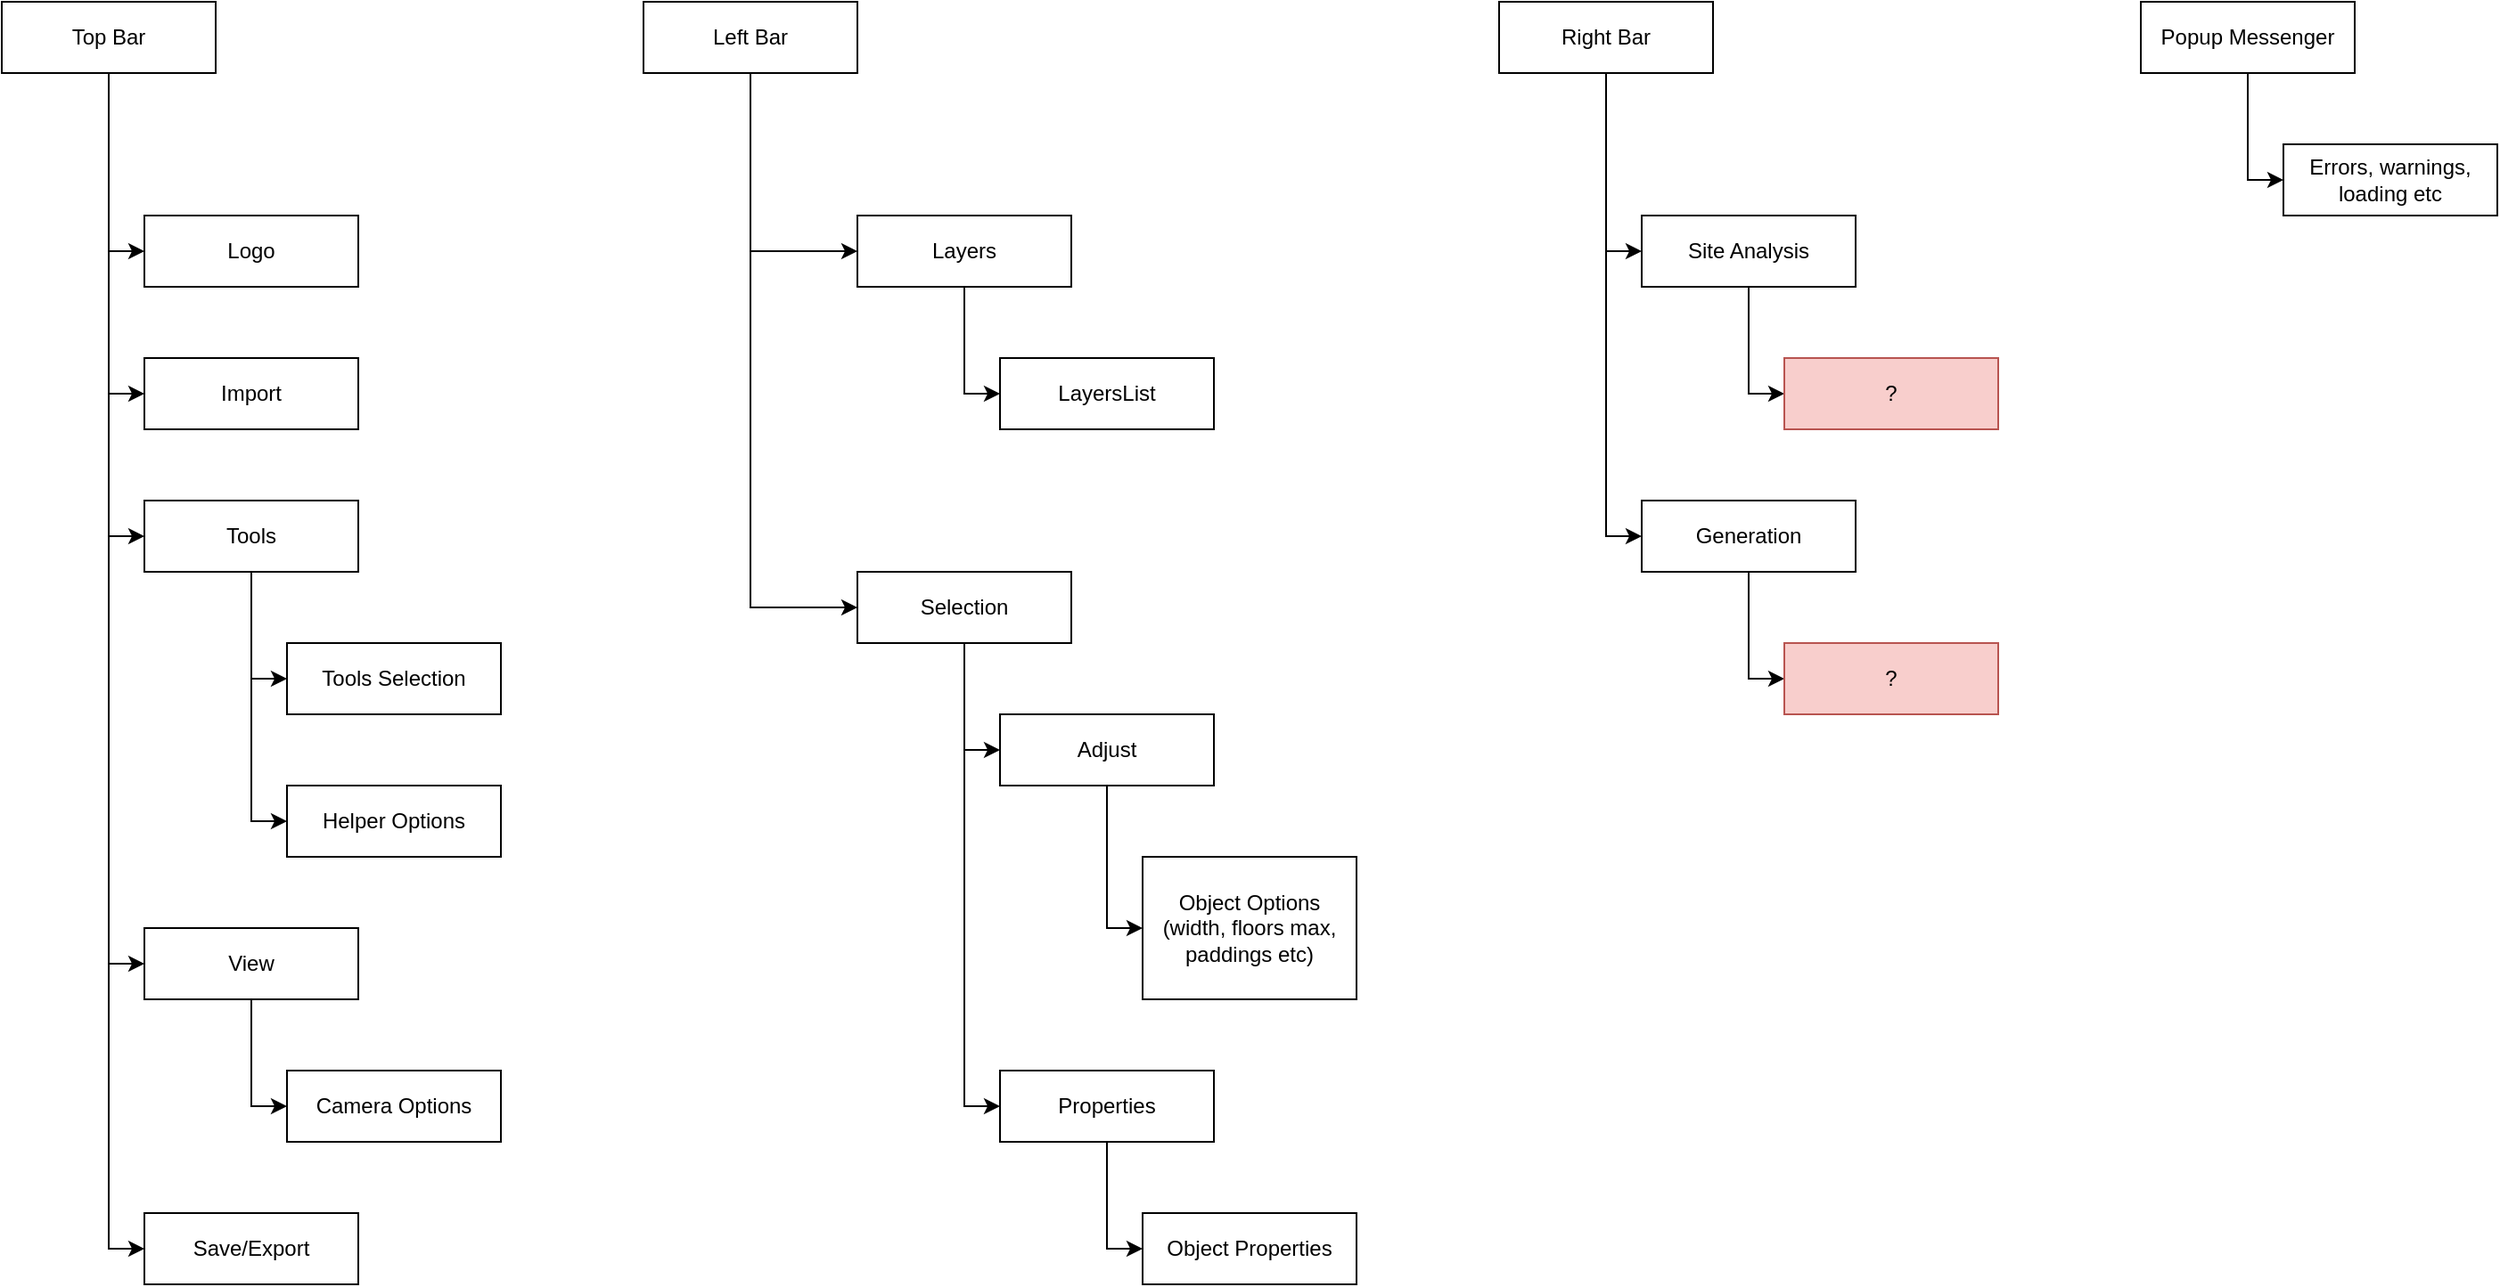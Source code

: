 <mxfile version="20.4.2" type="device" pages="2"><diagram id="ll0gOhSm35jRUvz5AaYs" name="scheme-ui"><mxGraphModel dx="2069" dy="1191" grid="1" gridSize="10" guides="1" tooltips="1" connect="1" arrows="1" fold="1" page="1" pageScale="1" pageWidth="1654" pageHeight="1169" math="0" shadow="0"><root><mxCell id="0"/><mxCell id="1" parent="0"/><mxCell id="sVjVkNw-0rvmS5mCEXi9-14" style="edgeStyle=orthogonalEdgeStyle;rounded=0;orthogonalLoop=1;jettySize=auto;html=1;entryX=0;entryY=0.5;entryDx=0;entryDy=0;" edge="1" parent="1" source="sVjVkNw-0rvmS5mCEXi9-1" target="sVjVkNw-0rvmS5mCEXi9-13"><mxGeometry relative="1" as="geometry"/></mxCell><mxCell id="sVjVkNw-0rvmS5mCEXi9-16" style="edgeStyle=orthogonalEdgeStyle;rounded=0;orthogonalLoop=1;jettySize=auto;html=1;entryX=0;entryY=0.5;entryDx=0;entryDy=0;" edge="1" parent="1" source="sVjVkNw-0rvmS5mCEXi9-1" target="sVjVkNw-0rvmS5mCEXi9-15"><mxGeometry relative="1" as="geometry"/></mxCell><mxCell id="sVjVkNw-0rvmS5mCEXi9-18" style="edgeStyle=orthogonalEdgeStyle;rounded=0;orthogonalLoop=1;jettySize=auto;html=1;entryX=0;entryY=0.5;entryDx=0;entryDy=0;" edge="1" parent="1" source="sVjVkNw-0rvmS5mCEXi9-1" target="sVjVkNw-0rvmS5mCEXi9-17"><mxGeometry relative="1" as="geometry"/></mxCell><mxCell id="sVjVkNw-0rvmS5mCEXi9-20" style="edgeStyle=orthogonalEdgeStyle;rounded=0;orthogonalLoop=1;jettySize=auto;html=1;entryX=0;entryY=0.5;entryDx=0;entryDy=0;" edge="1" parent="1" source="sVjVkNw-0rvmS5mCEXi9-1" target="sVjVkNw-0rvmS5mCEXi9-19"><mxGeometry relative="1" as="geometry"/></mxCell><mxCell id="sVjVkNw-0rvmS5mCEXi9-22" style="edgeStyle=orthogonalEdgeStyle;rounded=0;orthogonalLoop=1;jettySize=auto;html=1;entryX=0;entryY=0.5;entryDx=0;entryDy=0;" edge="1" parent="1" source="sVjVkNw-0rvmS5mCEXi9-1" target="sVjVkNw-0rvmS5mCEXi9-21"><mxGeometry relative="1" as="geometry"/></mxCell><mxCell id="sVjVkNw-0rvmS5mCEXi9-1" value="Top Bar" style="rounded=0;whiteSpace=wrap;html=1;" vertex="1" parent="1"><mxGeometry x="200" y="160" width="120" height="40" as="geometry"/></mxCell><mxCell id="sVjVkNw-0rvmS5mCEXi9-6" style="edgeStyle=orthogonalEdgeStyle;rounded=0;orthogonalLoop=1;jettySize=auto;html=1;entryX=0;entryY=0.5;entryDx=0;entryDy=0;" edge="1" parent="1" source="sVjVkNw-0rvmS5mCEXi9-2" target="sVjVkNw-0rvmS5mCEXi9-5"><mxGeometry relative="1" as="geometry"/></mxCell><mxCell id="sVjVkNw-0rvmS5mCEXi9-8" style="edgeStyle=orthogonalEdgeStyle;rounded=0;orthogonalLoop=1;jettySize=auto;html=1;entryX=0;entryY=0.5;entryDx=0;entryDy=0;" edge="1" parent="1" source="sVjVkNw-0rvmS5mCEXi9-2" target="sVjVkNw-0rvmS5mCEXi9-7"><mxGeometry relative="1" as="geometry"/></mxCell><mxCell id="sVjVkNw-0rvmS5mCEXi9-2" value="Left Bar" style="rounded=0;whiteSpace=wrap;html=1;" vertex="1" parent="1"><mxGeometry x="560" y="160" width="120" height="40" as="geometry"/></mxCell><mxCell id="sVjVkNw-0rvmS5mCEXi9-33" style="edgeStyle=orthogonalEdgeStyle;rounded=0;orthogonalLoop=1;jettySize=auto;html=1;entryX=0;entryY=0.5;entryDx=0;entryDy=0;" edge="1" parent="1" source="sVjVkNw-0rvmS5mCEXi9-3" target="sVjVkNw-0rvmS5mCEXi9-32"><mxGeometry relative="1" as="geometry"/></mxCell><mxCell id="sVjVkNw-0rvmS5mCEXi9-3" value="Site Analysis" style="rounded=0;whiteSpace=wrap;html=1;" vertex="1" parent="1"><mxGeometry x="1120" y="280" width="120" height="40" as="geometry"/></mxCell><mxCell id="sVjVkNw-0rvmS5mCEXi9-24" style="edgeStyle=orthogonalEdgeStyle;rounded=0;orthogonalLoop=1;jettySize=auto;html=1;entryX=0;entryY=0.5;entryDx=0;entryDy=0;" edge="1" parent="1" source="sVjVkNw-0rvmS5mCEXi9-4" target="sVjVkNw-0rvmS5mCEXi9-3"><mxGeometry relative="1" as="geometry"/></mxCell><mxCell id="sVjVkNw-0rvmS5mCEXi9-25" style="edgeStyle=orthogonalEdgeStyle;rounded=0;orthogonalLoop=1;jettySize=auto;html=1;entryX=0;entryY=0.5;entryDx=0;entryDy=0;" edge="1" parent="1" source="sVjVkNw-0rvmS5mCEXi9-4" target="sVjVkNw-0rvmS5mCEXi9-23"><mxGeometry relative="1" as="geometry"/></mxCell><mxCell id="sVjVkNw-0rvmS5mCEXi9-4" value="Right Bar" style="rounded=0;whiteSpace=wrap;html=1;" vertex="1" parent="1"><mxGeometry x="1040" y="160" width="120" height="40" as="geometry"/></mxCell><mxCell id="sVjVkNw-0rvmS5mCEXi9-27" style="edgeStyle=orthogonalEdgeStyle;rounded=0;orthogonalLoop=1;jettySize=auto;html=1;entryX=0;entryY=0.5;entryDx=0;entryDy=0;" edge="1" parent="1" source="sVjVkNw-0rvmS5mCEXi9-5" target="sVjVkNw-0rvmS5mCEXi9-26"><mxGeometry relative="1" as="geometry"/></mxCell><mxCell id="sVjVkNw-0rvmS5mCEXi9-5" value="Layers" style="rounded=0;whiteSpace=wrap;html=1;" vertex="1" parent="1"><mxGeometry x="680" y="280" width="120" height="40" as="geometry"/></mxCell><mxCell id="sVjVkNw-0rvmS5mCEXi9-11" style="edgeStyle=orthogonalEdgeStyle;rounded=0;orthogonalLoop=1;jettySize=auto;html=1;entryX=0;entryY=0.5;entryDx=0;entryDy=0;" edge="1" parent="1" source="sVjVkNw-0rvmS5mCEXi9-7" target="sVjVkNw-0rvmS5mCEXi9-9"><mxGeometry relative="1" as="geometry"/></mxCell><mxCell id="sVjVkNw-0rvmS5mCEXi9-12" style="edgeStyle=orthogonalEdgeStyle;rounded=0;orthogonalLoop=1;jettySize=auto;html=1;entryX=0;entryY=0.5;entryDx=0;entryDy=0;" edge="1" parent="1" source="sVjVkNw-0rvmS5mCEXi9-7" target="sVjVkNw-0rvmS5mCEXi9-10"><mxGeometry relative="1" as="geometry"/></mxCell><mxCell id="sVjVkNw-0rvmS5mCEXi9-7" value="Selection" style="rounded=0;whiteSpace=wrap;html=1;" vertex="1" parent="1"><mxGeometry x="680" y="480" width="120" height="40" as="geometry"/></mxCell><mxCell id="sVjVkNw-0rvmS5mCEXi9-29" style="edgeStyle=orthogonalEdgeStyle;rounded=0;orthogonalLoop=1;jettySize=auto;html=1;entryX=0;entryY=0.5;entryDx=0;entryDy=0;" edge="1" parent="1" source="sVjVkNw-0rvmS5mCEXi9-9" target="sVjVkNw-0rvmS5mCEXi9-28"><mxGeometry relative="1" as="geometry"/></mxCell><mxCell id="sVjVkNw-0rvmS5mCEXi9-9" value="Adjust" style="rounded=0;whiteSpace=wrap;html=1;" vertex="1" parent="1"><mxGeometry x="760" y="560" width="120" height="40" as="geometry"/></mxCell><mxCell id="sVjVkNw-0rvmS5mCEXi9-31" style="edgeStyle=orthogonalEdgeStyle;rounded=0;orthogonalLoop=1;jettySize=auto;html=1;entryX=0;entryY=0.5;entryDx=0;entryDy=0;" edge="1" parent="1" source="sVjVkNw-0rvmS5mCEXi9-10" target="sVjVkNw-0rvmS5mCEXi9-30"><mxGeometry relative="1" as="geometry"/></mxCell><mxCell id="sVjVkNw-0rvmS5mCEXi9-10" value="Properties" style="rounded=0;whiteSpace=wrap;html=1;" vertex="1" parent="1"><mxGeometry x="760" y="760" width="120" height="40" as="geometry"/></mxCell><mxCell id="sVjVkNw-0rvmS5mCEXi9-13" value="Logo" style="rounded=0;whiteSpace=wrap;html=1;" vertex="1" parent="1"><mxGeometry x="280" y="280" width="120" height="40" as="geometry"/></mxCell><mxCell id="sVjVkNw-0rvmS5mCEXi9-15" value="Import" style="rounded=0;whiteSpace=wrap;html=1;" vertex="1" parent="1"><mxGeometry x="280" y="360" width="120" height="40" as="geometry"/></mxCell><mxCell id="sVjVkNw-0rvmS5mCEXi9-38" style="edgeStyle=orthogonalEdgeStyle;rounded=0;orthogonalLoop=1;jettySize=auto;html=1;entryX=0;entryY=0.5;entryDx=0;entryDy=0;" edge="1" parent="1" source="sVjVkNw-0rvmS5mCEXi9-17" target="sVjVkNw-0rvmS5mCEXi9-36"><mxGeometry relative="1" as="geometry"/></mxCell><mxCell id="sVjVkNw-0rvmS5mCEXi9-39" style="edgeStyle=orthogonalEdgeStyle;rounded=0;orthogonalLoop=1;jettySize=auto;html=1;entryX=0;entryY=0.5;entryDx=0;entryDy=0;" edge="1" parent="1" source="sVjVkNw-0rvmS5mCEXi9-17" target="sVjVkNw-0rvmS5mCEXi9-37"><mxGeometry relative="1" as="geometry"/></mxCell><mxCell id="sVjVkNw-0rvmS5mCEXi9-17" value="Tools" style="rounded=0;whiteSpace=wrap;html=1;" vertex="1" parent="1"><mxGeometry x="280" y="440" width="120" height="40" as="geometry"/></mxCell><mxCell id="sVjVkNw-0rvmS5mCEXi9-41" style="edgeStyle=orthogonalEdgeStyle;rounded=0;orthogonalLoop=1;jettySize=auto;html=1;entryX=0;entryY=0.5;entryDx=0;entryDy=0;" edge="1" parent="1" source="sVjVkNw-0rvmS5mCEXi9-19" target="sVjVkNw-0rvmS5mCEXi9-40"><mxGeometry relative="1" as="geometry"/></mxCell><mxCell id="sVjVkNw-0rvmS5mCEXi9-19" value="View" style="rounded=0;whiteSpace=wrap;html=1;" vertex="1" parent="1"><mxGeometry x="280" y="680" width="120" height="40" as="geometry"/></mxCell><mxCell id="sVjVkNw-0rvmS5mCEXi9-21" value="Save/Export" style="rounded=0;whiteSpace=wrap;html=1;" vertex="1" parent="1"><mxGeometry x="280" y="840" width="120" height="40" as="geometry"/></mxCell><mxCell id="sVjVkNw-0rvmS5mCEXi9-35" style="edgeStyle=orthogonalEdgeStyle;rounded=0;orthogonalLoop=1;jettySize=auto;html=1;entryX=0;entryY=0.5;entryDx=0;entryDy=0;" edge="1" parent="1" source="sVjVkNw-0rvmS5mCEXi9-23" target="sVjVkNw-0rvmS5mCEXi9-34"><mxGeometry relative="1" as="geometry"/></mxCell><mxCell id="sVjVkNw-0rvmS5mCEXi9-23" value="Generation" style="rounded=0;whiteSpace=wrap;html=1;" vertex="1" parent="1"><mxGeometry x="1120" y="440" width="120" height="40" as="geometry"/></mxCell><mxCell id="sVjVkNw-0rvmS5mCEXi9-26" value="LayersList" style="rounded=0;whiteSpace=wrap;html=1;" vertex="1" parent="1"><mxGeometry x="760" y="360" width="120" height="40" as="geometry"/></mxCell><mxCell id="sVjVkNw-0rvmS5mCEXi9-28" value="Object Options (width, floors max, paddings etc)" style="rounded=0;whiteSpace=wrap;html=1;" vertex="1" parent="1"><mxGeometry x="840" y="640" width="120" height="80" as="geometry"/></mxCell><mxCell id="sVjVkNw-0rvmS5mCEXi9-30" value="Object Properties" style="rounded=0;whiteSpace=wrap;html=1;" vertex="1" parent="1"><mxGeometry x="840" y="840" width="120" height="40" as="geometry"/></mxCell><mxCell id="sVjVkNw-0rvmS5mCEXi9-32" value="?" style="rounded=0;whiteSpace=wrap;html=1;fillColor=#f8cecc;strokeColor=#b85450;" vertex="1" parent="1"><mxGeometry x="1200" y="360" width="120" height="40" as="geometry"/></mxCell><mxCell id="sVjVkNw-0rvmS5mCEXi9-34" value="?" style="rounded=0;whiteSpace=wrap;html=1;fillColor=#f8cecc;strokeColor=#b85450;" vertex="1" parent="1"><mxGeometry x="1200" y="520" width="120" height="40" as="geometry"/></mxCell><mxCell id="sVjVkNw-0rvmS5mCEXi9-36" value="Tools Selection" style="rounded=0;whiteSpace=wrap;html=1;" vertex="1" parent="1"><mxGeometry x="360" y="520" width="120" height="40" as="geometry"/></mxCell><mxCell id="sVjVkNw-0rvmS5mCEXi9-37" value="Helper Options" style="rounded=0;whiteSpace=wrap;html=1;" vertex="1" parent="1"><mxGeometry x="360" y="600" width="120" height="40" as="geometry"/></mxCell><mxCell id="sVjVkNw-0rvmS5mCEXi9-40" value="Camera Options" style="rounded=0;whiteSpace=wrap;html=1;" vertex="1" parent="1"><mxGeometry x="360" y="760" width="120" height="40" as="geometry"/></mxCell><mxCell id="sVjVkNw-0rvmS5mCEXi9-44" style="edgeStyle=orthogonalEdgeStyle;rounded=0;orthogonalLoop=1;jettySize=auto;html=1;entryX=0;entryY=0.5;entryDx=0;entryDy=0;" edge="1" parent="1" source="sVjVkNw-0rvmS5mCEXi9-42" target="sVjVkNw-0rvmS5mCEXi9-43"><mxGeometry relative="1" as="geometry"/></mxCell><mxCell id="sVjVkNw-0rvmS5mCEXi9-42" value="Popup Messenger" style="rounded=0;whiteSpace=wrap;html=1;" vertex="1" parent="1"><mxGeometry x="1400" y="160" width="120" height="40" as="geometry"/></mxCell><mxCell id="sVjVkNw-0rvmS5mCEXi9-43" value="Errors, warnings, loading etc" style="rounded=0;whiteSpace=wrap;html=1;" vertex="1" parent="1"><mxGeometry x="1480" y="240" width="120" height="40" as="geometry"/></mxCell></root></mxGraphModel></diagram><diagram id="qizLbYKPYcgwkL2rKFfk" name="scene-elements"><mxGraphModel dx="1345" dy="774" grid="1" gridSize="10" guides="1" tooltips="1" connect="1" arrows="1" fold="1" page="1" pageScale="1" pageWidth="2336" pageHeight="1654" math="0" shadow="0"><root><mxCell id="0"/><mxCell id="1" parent="0"/><mxCell id="fA8cxEfoLQ3V-E3euEUH-15" style="edgeStyle=orthogonalEdgeStyle;rounded=0;orthogonalLoop=1;jettySize=auto;html=1;entryX=0;entryY=0.5;entryDx=0;entryDy=0;" edge="1" parent="1" source="fA8cxEfoLQ3V-E3euEUH-1" target="fA8cxEfoLQ3V-E3euEUH-6"><mxGeometry relative="1" as="geometry"/></mxCell><mxCell id="fA8cxEfoLQ3V-E3euEUH-16" style="edgeStyle=orthogonalEdgeStyle;rounded=0;orthogonalLoop=1;jettySize=auto;html=1;entryX=0;entryY=0.5;entryDx=0;entryDy=0;" edge="1" parent="1" source="fA8cxEfoLQ3V-E3euEUH-1" target="fA8cxEfoLQ3V-E3euEUH-7"><mxGeometry relative="1" as="geometry"/></mxCell><mxCell id="fA8cxEfoLQ3V-E3euEUH-1" value="Borders" style="rounded=0;whiteSpace=wrap;html=1;" vertex="1" parent="1"><mxGeometry x="520" y="160" width="120" height="40" as="geometry"/></mxCell><mxCell id="fA8cxEfoLQ3V-E3euEUH-12" style="edgeStyle=orthogonalEdgeStyle;rounded=0;orthogonalLoop=1;jettySize=auto;html=1;entryX=0;entryY=0.5;entryDx=0;entryDy=0;" edge="1" parent="1" source="fA8cxEfoLQ3V-E3euEUH-2" target="fA8cxEfoLQ3V-E3euEUH-8"><mxGeometry relative="1" as="geometry"/></mxCell><mxCell id="fA8cxEfoLQ3V-E3euEUH-13" style="edgeStyle=orthogonalEdgeStyle;rounded=0;orthogonalLoop=1;jettySize=auto;html=1;entryX=0;entryY=0.5;entryDx=0;entryDy=0;" edge="1" parent="1" source="fA8cxEfoLQ3V-E3euEUH-2" target="fA8cxEfoLQ3V-E3euEUH-10"><mxGeometry relative="1" as="geometry"/></mxCell><mxCell id="fA8cxEfoLQ3V-E3euEUH-14" style="edgeStyle=orthogonalEdgeStyle;rounded=0;orthogonalLoop=1;jettySize=auto;html=1;entryX=0;entryY=0.5;entryDx=0;entryDy=0;" edge="1" parent="1" source="fA8cxEfoLQ3V-E3euEUH-2" target="fA8cxEfoLQ3V-E3euEUH-11"><mxGeometry relative="1" as="geometry"/></mxCell><mxCell id="fA8cxEfoLQ3V-E3euEUH-2" value="Streets" style="rounded=0;whiteSpace=wrap;html=1;" vertex="1" parent="1"><mxGeometry x="520" y="440" width="120" height="40" as="geometry"/></mxCell><mxCell id="fA8cxEfoLQ3V-E3euEUH-23" style="edgeStyle=orthogonalEdgeStyle;rounded=0;orthogonalLoop=1;jettySize=auto;html=1;entryX=0;entryY=0.5;entryDx=0;entryDy=0;" edge="1" parent="1" source="fA8cxEfoLQ3V-E3euEUH-3" target="fA8cxEfoLQ3V-E3euEUH-22"><mxGeometry relative="1" as="geometry"/></mxCell><mxCell id="fA8cxEfoLQ3V-E3euEUH-3" value="Blocks" style="rounded=0;whiteSpace=wrap;html=1;" vertex="1" parent="1"><mxGeometry x="520" y="800" width="120" height="40" as="geometry"/></mxCell><mxCell id="fA8cxEfoLQ3V-E3euEUH-25" style="edgeStyle=orthogonalEdgeStyle;rounded=0;orthogonalLoop=1;jettySize=auto;html=1;entryX=0;entryY=0.5;entryDx=0;entryDy=0;" edge="1" parent="1" source="fA8cxEfoLQ3V-E3euEUH-4" target="fA8cxEfoLQ3V-E3euEUH-24"><mxGeometry relative="1" as="geometry"/></mxCell><mxCell id="fA8cxEfoLQ3V-E3euEUH-27" style="edgeStyle=orthogonalEdgeStyle;rounded=0;orthogonalLoop=1;jettySize=auto;html=1;entryX=0;entryY=0.5;entryDx=0;entryDy=0;" edge="1" parent="1" source="fA8cxEfoLQ3V-E3euEUH-4" target="fA8cxEfoLQ3V-E3euEUH-26"><mxGeometry relative="1" as="geometry"/></mxCell><mxCell id="fA8cxEfoLQ3V-E3euEUH-4" value="Buildings" style="rounded=0;whiteSpace=wrap;html=1;" vertex="1" parent="1"><mxGeometry x="520" y="1000" width="120" height="40" as="geometry"/></mxCell><mxCell id="fA8cxEfoLQ3V-E3euEUH-17" style="edgeStyle=orthogonalEdgeStyle;rounded=0;orthogonalLoop=1;jettySize=auto;html=1;entryX=0;entryY=0.5;entryDx=0;entryDy=0;" edge="1" parent="1" source="fA8cxEfoLQ3V-E3euEUH-5" target="fA8cxEfoLQ3V-E3euEUH-1"><mxGeometry relative="1" as="geometry"/></mxCell><mxCell id="fA8cxEfoLQ3V-E3euEUH-18" style="edgeStyle=orthogonalEdgeStyle;rounded=0;orthogonalLoop=1;jettySize=auto;html=1;entryX=0;entryY=0.5;entryDx=0;entryDy=0;" edge="1" parent="1" source="fA8cxEfoLQ3V-E3euEUH-5" target="fA8cxEfoLQ3V-E3euEUH-2"><mxGeometry relative="1" as="geometry"/></mxCell><mxCell id="fA8cxEfoLQ3V-E3euEUH-20" style="edgeStyle=orthogonalEdgeStyle;rounded=0;orthogonalLoop=1;jettySize=auto;html=1;entryX=0;entryY=0.5;entryDx=0;entryDy=0;" edge="1" parent="1" source="fA8cxEfoLQ3V-E3euEUH-5" target="fA8cxEfoLQ3V-E3euEUH-3"><mxGeometry relative="1" as="geometry"/></mxCell><mxCell id="fA8cxEfoLQ3V-E3euEUH-21" style="edgeStyle=orthogonalEdgeStyle;rounded=0;orthogonalLoop=1;jettySize=auto;html=1;entryX=0;entryY=0.5;entryDx=0;entryDy=0;" edge="1" parent="1" source="fA8cxEfoLQ3V-E3euEUH-5" target="fA8cxEfoLQ3V-E3euEUH-4"><mxGeometry relative="1" as="geometry"/></mxCell><mxCell id="fA8cxEfoLQ3V-E3euEUH-5" value="Layers" style="rounded=1;whiteSpace=wrap;html=1;" vertex="1" parent="1"><mxGeometry x="400" y="80" width="120" height="40" as="geometry"/></mxCell><mxCell id="fA8cxEfoLQ3V-E3euEUH-6" value="Border-contour" style="rounded=0;whiteSpace=wrap;html=1;" vertex="1" parent="1"><mxGeometry x="600" y="240" width="120" height="40" as="geometry"/></mxCell><mxCell id="fA8cxEfoLQ3V-E3euEUH-7" value="Border-polygon" style="rounded=0;whiteSpace=wrap;html=1;" vertex="1" parent="1"><mxGeometry x="600" y="320" width="120" height="40" as="geometry"/></mxCell><mxCell id="fA8cxEfoLQ3V-E3euEUH-8" value="Streets Axis" style="rounded=0;whiteSpace=wrap;html=1;" vertex="1" parent="1"><mxGeometry x="600" y="520" width="120" height="40" as="geometry"/></mxCell><mxCell id="fA8cxEfoLQ3V-E3euEUH-10" value="Streets Borders" style="rounded=0;whiteSpace=wrap;html=1;" vertex="1" parent="1"><mxGeometry x="600" y="600" width="120" height="40" as="geometry"/></mxCell><mxCell id="fA8cxEfoLQ3V-E3euEUH-11" value="Streets Areas" style="rounded=0;whiteSpace=wrap;html=1;" vertex="1" parent="1"><mxGeometry x="600" y="680" width="120" height="40" as="geometry"/></mxCell><mxCell id="fA8cxEfoLQ3V-E3euEUH-22" value="Blocks Areas" style="rounded=0;whiteSpace=wrap;html=1;" vertex="1" parent="1"><mxGeometry x="600" y="880" width="120" height="40" as="geometry"/></mxCell><mxCell id="fA8cxEfoLQ3V-E3euEUH-24" value="Buildings Volumes" style="rounded=0;whiteSpace=wrap;html=1;" vertex="1" parent="1"><mxGeometry x="600" y="1080" width="120" height="40" as="geometry"/></mxCell><mxCell id="fA8cxEfoLQ3V-E3euEUH-26" value="Buildings Floors" style="rounded=0;whiteSpace=wrap;html=1;" vertex="1" parent="1"><mxGeometry x="600" y="1160" width="120" height="40" as="geometry"/></mxCell></root></mxGraphModel></diagram></mxfile>